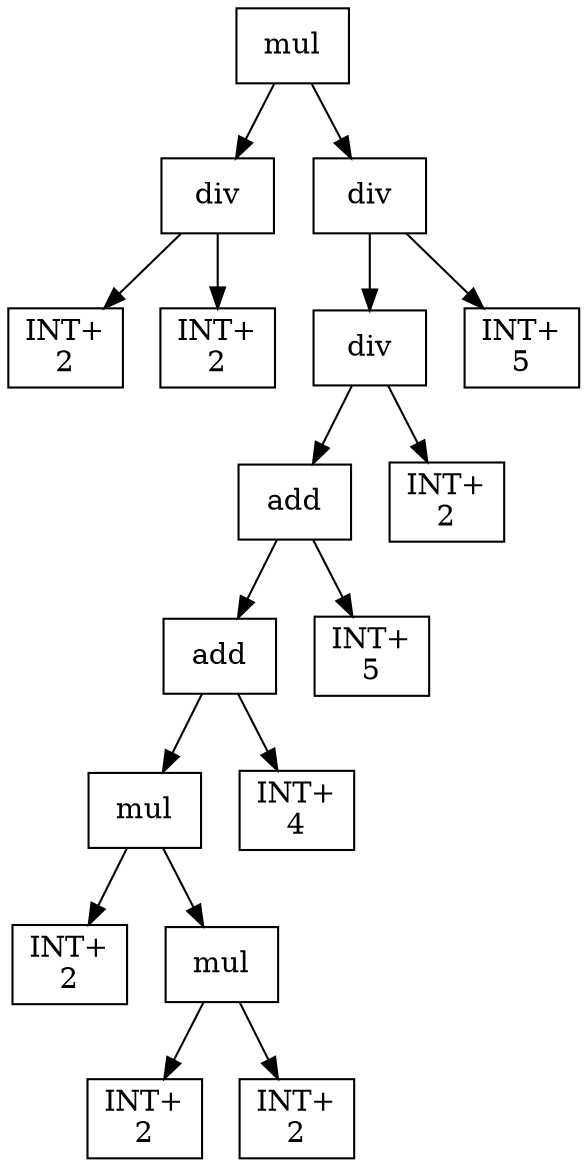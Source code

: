 digraph expr {
  node [shape=box];
  n1 [label="mul"];
  n2 [label="div"];
  n3 [label="INT+\n2"];
  n4 [label="INT+\n2"];
  n2 -> n3;
  n2 -> n4;
  n5 [label="div"];
  n6 [label="div"];
  n7 [label="add"];
  n8 [label="add"];
  n9 [label="mul"];
  n10 [label="INT+\n2"];
  n11 [label="mul"];
  n12 [label="INT+\n2"];
  n13 [label="INT+\n2"];
  n11 -> n12;
  n11 -> n13;
  n9 -> n10;
  n9 -> n11;
  n14 [label="INT+\n4"];
  n8 -> n9;
  n8 -> n14;
  n15 [label="INT+\n5"];
  n7 -> n8;
  n7 -> n15;
  n16 [label="INT+\n2"];
  n6 -> n7;
  n6 -> n16;
  n17 [label="INT+\n5"];
  n5 -> n6;
  n5 -> n17;
  n1 -> n2;
  n1 -> n5;
}